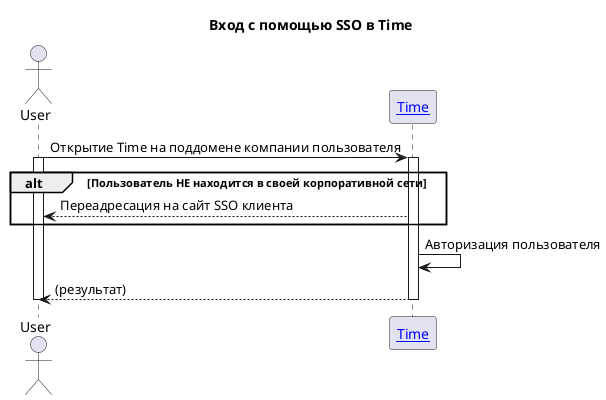 @startuml
title Вход с помощью SSO в Time

actor User
participant "[[/architect/components/applications.time Time]]" as Time

User -> Time ++ : Открытие Time на поддомене компании пользователя
activate User
alt Пользователь НЕ находится в своей корпоративной сети
User <-- Time : Переадресация на сайт SSO клиента
end alt
Time -> Time : Авторизация пользователя
return (результат)

deactivate User

@enduml